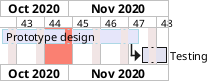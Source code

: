 {
  "sha1": "sbkjeu2lace0glanof7jt4dmmw15w2g",
  "insertion": {
    "when": "2024-06-04T17:28:44.913Z",
    "url": "https://forum.plantuml.net/12415/gantt-issues-coloring-current-during-printscale-weekly-closed?show=13435#c13435",
    "user": "plantuml@gmail.com"
  }
}
@startgantt

printscale weekly
2020/10/26 to 2020/11/01 are colored in salmon
sunday are closed
saturday are closed

Project starts the 2020-10-15
[Prototype design] as [TASK1] lasts 25 days
[TASK1] is colored in Lavender/LightBlue
[Testing] lasts 5 days
[TASK1]->[Testing]


@endgantt
